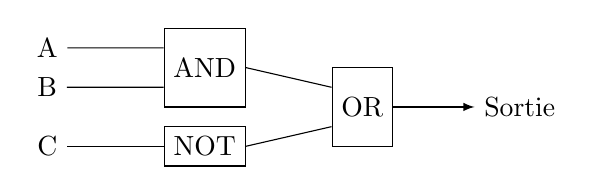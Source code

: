 \begin{tikzpicture}
  \node[draw,minimum height=1cm, align=center] (P) at (0,0.75){AND};
  \node[draw,minimum height=0.5cm, align=center] (Q) at (0,-0.25){NOT};
 \node (A) at (-2,1) {A};
 \node (B) at (-2,0.5) {B};
 \node (C) at (-2,-0.25) {C};

  \draw ($(P.west)+(0,0.25)$) -- (A);
  \draw ($(P.west)+(0,-0.25)$) -- (B);
  \draw (Q.west) -- (C);

  \node[draw,minimum height=1cm, align=center] (R) at (2,0.25){OR};
  \draw(P.east) -- ($(R.west)+(0,0.25)$) ;
  \draw(Q.east) --($(R.west)+(0,-0.25)$)  ;
 \node (out) at (4,0.25) {Sortie};
  \draw[->,>=latex](R.east) -- (out);
\end{tikzpicture}